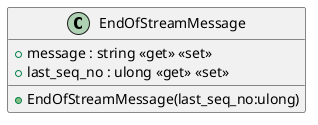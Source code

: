 @startuml
class EndOfStreamMessage {
    + EndOfStreamMessage(last_seq_no:ulong)
    + message : string <<get>> <<set>>
    + last_seq_no : ulong <<get>> <<set>>
}
@enduml
